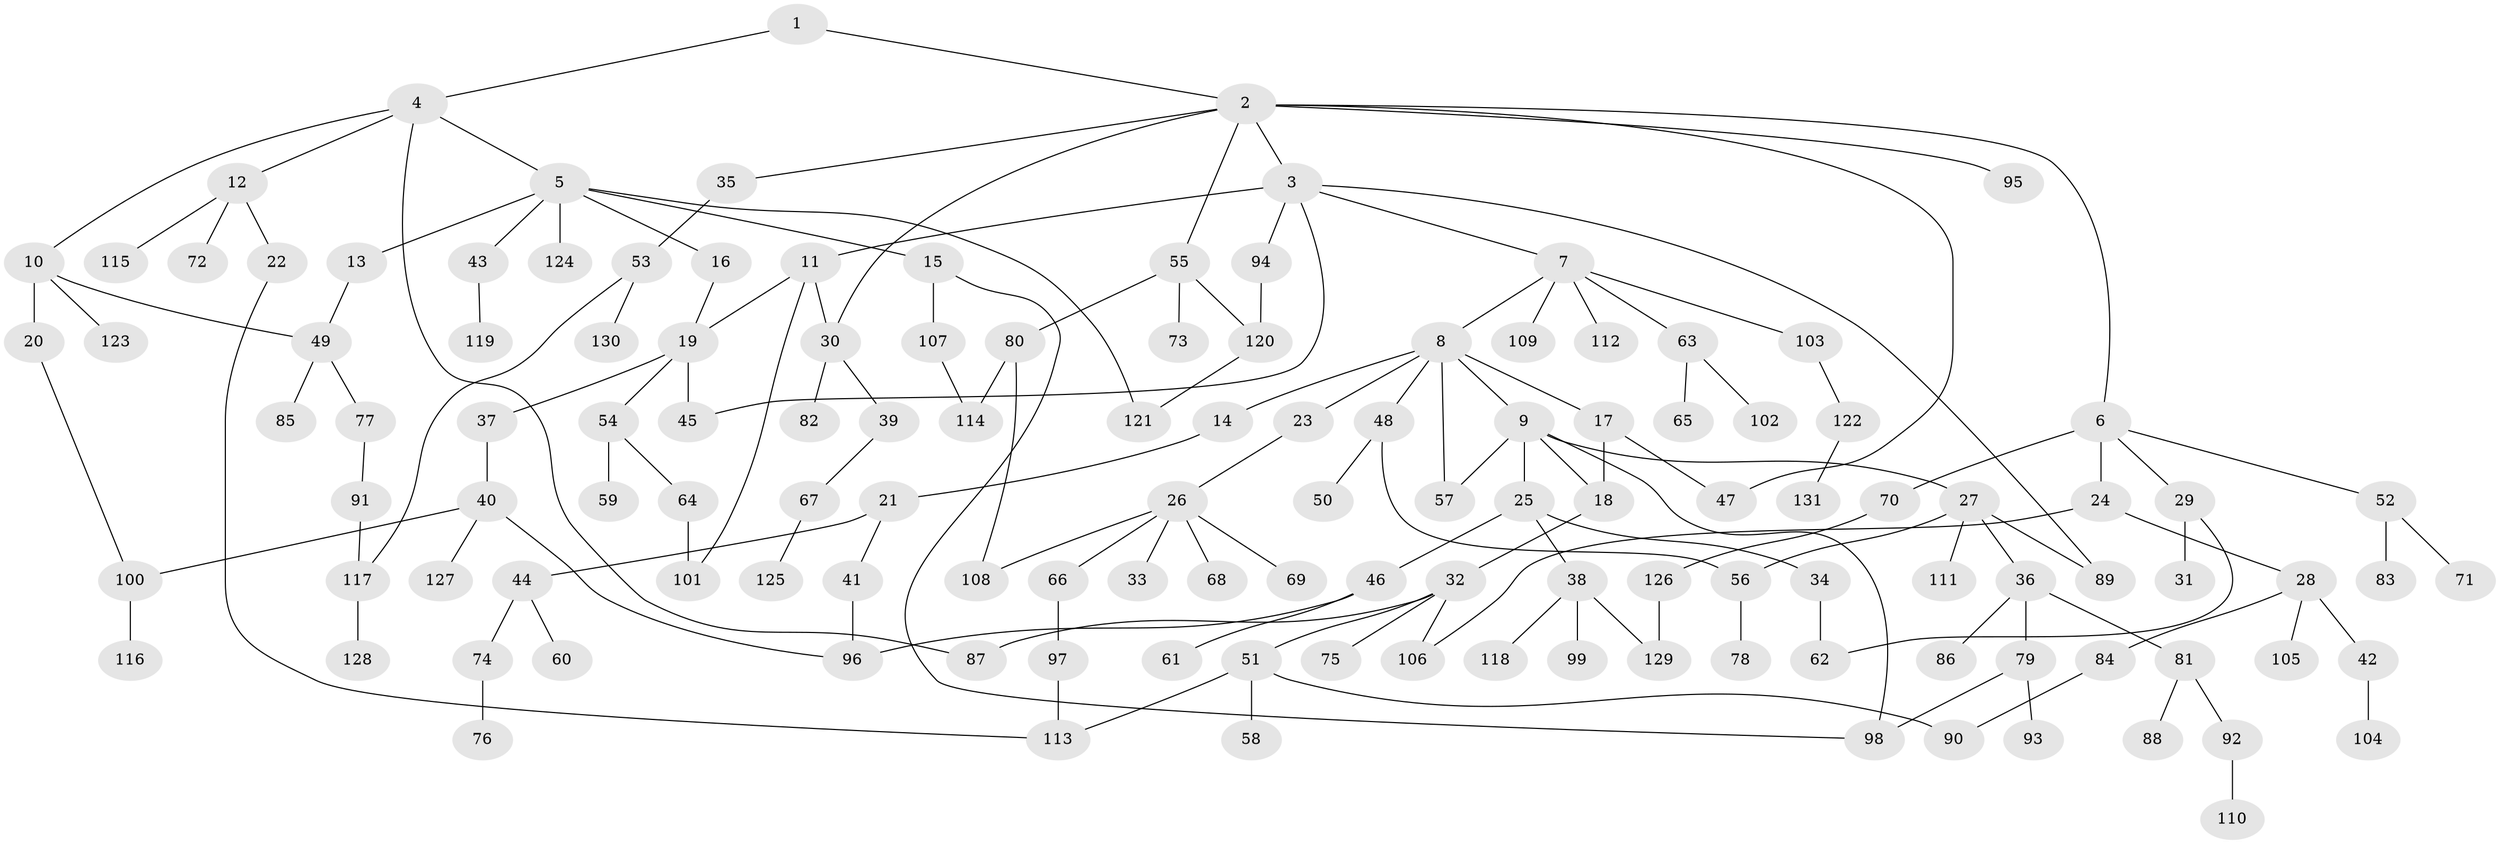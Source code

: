 // Generated by graph-tools (version 1.1) at 2025/01/03/09/25 03:01:10]
// undirected, 131 vertices, 157 edges
graph export_dot {
graph [start="1"]
  node [color=gray90,style=filled];
  1;
  2;
  3;
  4;
  5;
  6;
  7;
  8;
  9;
  10;
  11;
  12;
  13;
  14;
  15;
  16;
  17;
  18;
  19;
  20;
  21;
  22;
  23;
  24;
  25;
  26;
  27;
  28;
  29;
  30;
  31;
  32;
  33;
  34;
  35;
  36;
  37;
  38;
  39;
  40;
  41;
  42;
  43;
  44;
  45;
  46;
  47;
  48;
  49;
  50;
  51;
  52;
  53;
  54;
  55;
  56;
  57;
  58;
  59;
  60;
  61;
  62;
  63;
  64;
  65;
  66;
  67;
  68;
  69;
  70;
  71;
  72;
  73;
  74;
  75;
  76;
  77;
  78;
  79;
  80;
  81;
  82;
  83;
  84;
  85;
  86;
  87;
  88;
  89;
  90;
  91;
  92;
  93;
  94;
  95;
  96;
  97;
  98;
  99;
  100;
  101;
  102;
  103;
  104;
  105;
  106;
  107;
  108;
  109;
  110;
  111;
  112;
  113;
  114;
  115;
  116;
  117;
  118;
  119;
  120;
  121;
  122;
  123;
  124;
  125;
  126;
  127;
  128;
  129;
  130;
  131;
  1 -- 2;
  1 -- 4;
  2 -- 3;
  2 -- 6;
  2 -- 30;
  2 -- 35;
  2 -- 55;
  2 -- 95;
  2 -- 47;
  3 -- 7;
  3 -- 11;
  3 -- 89;
  3 -- 94;
  3 -- 45;
  4 -- 5;
  4 -- 10;
  4 -- 12;
  4 -- 87;
  5 -- 13;
  5 -- 15;
  5 -- 16;
  5 -- 43;
  5 -- 121;
  5 -- 124;
  6 -- 24;
  6 -- 29;
  6 -- 52;
  6 -- 70;
  7 -- 8;
  7 -- 63;
  7 -- 103;
  7 -- 109;
  7 -- 112;
  8 -- 9;
  8 -- 14;
  8 -- 17;
  8 -- 23;
  8 -- 48;
  8 -- 57;
  9 -- 25;
  9 -- 27;
  9 -- 57;
  9 -- 18;
  9 -- 98;
  10 -- 20;
  10 -- 123;
  10 -- 49;
  11 -- 19;
  11 -- 30;
  11 -- 101;
  12 -- 22;
  12 -- 72;
  12 -- 115;
  13 -- 49;
  14 -- 21;
  15 -- 98;
  15 -- 107;
  16 -- 19;
  17 -- 18;
  17 -- 47;
  18 -- 32;
  19 -- 37;
  19 -- 45;
  19 -- 54;
  20 -- 100;
  21 -- 41;
  21 -- 44;
  22 -- 113;
  23 -- 26;
  24 -- 28;
  24 -- 106;
  25 -- 34;
  25 -- 38;
  25 -- 46;
  26 -- 33;
  26 -- 66;
  26 -- 68;
  26 -- 69;
  26 -- 108;
  27 -- 36;
  27 -- 56;
  27 -- 111;
  27 -- 89;
  28 -- 42;
  28 -- 84;
  28 -- 105;
  29 -- 31;
  29 -- 62;
  30 -- 39;
  30 -- 82;
  32 -- 51;
  32 -- 75;
  32 -- 106;
  32 -- 87;
  34 -- 62;
  35 -- 53;
  36 -- 79;
  36 -- 81;
  36 -- 86;
  37 -- 40;
  38 -- 99;
  38 -- 118;
  38 -- 129;
  39 -- 67;
  40 -- 127;
  40 -- 100;
  40 -- 96;
  41 -- 96;
  42 -- 104;
  43 -- 119;
  44 -- 60;
  44 -- 74;
  46 -- 61;
  46 -- 96;
  48 -- 50;
  48 -- 56;
  49 -- 77;
  49 -- 85;
  51 -- 58;
  51 -- 113;
  51 -- 90;
  52 -- 71;
  52 -- 83;
  53 -- 117;
  53 -- 130;
  54 -- 59;
  54 -- 64;
  55 -- 73;
  55 -- 80;
  55 -- 120;
  56 -- 78;
  63 -- 65;
  63 -- 102;
  64 -- 101;
  66 -- 97;
  67 -- 125;
  70 -- 126;
  74 -- 76;
  77 -- 91;
  79 -- 93;
  79 -- 98;
  80 -- 114;
  80 -- 108;
  81 -- 88;
  81 -- 92;
  84 -- 90;
  91 -- 117;
  92 -- 110;
  94 -- 120;
  97 -- 113;
  100 -- 116;
  103 -- 122;
  107 -- 114;
  117 -- 128;
  120 -- 121;
  122 -- 131;
  126 -- 129;
}
